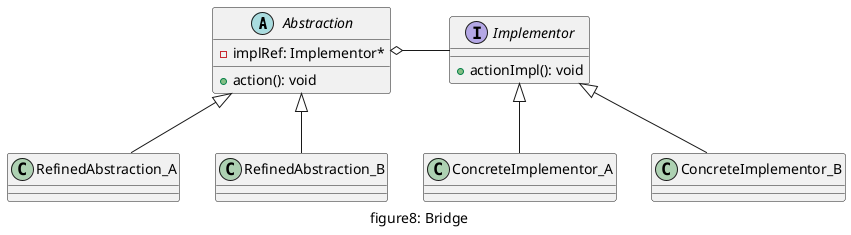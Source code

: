 @startuml   "figure8_bridge"
caption figure8: Bridge

abstract class Abstraction{
    + action(): void
    - implRef: Implementor*
}

interface Implementor{
    + actionImpl(): void
}

Abstraction o-right- Implementor

class RefinedAbstraction_A{}
class RefinedAbstraction_B{}

class ConcreteImplementor_A{}
class ConcreteImplementor_B{}

Abstraction <|-- RefinedAbstraction_A
Abstraction <|-- RefinedAbstraction_B

Implementor <|-- ConcreteImplementor_A
Implementor <|-- ConcreteImplementor_B

@enduml
